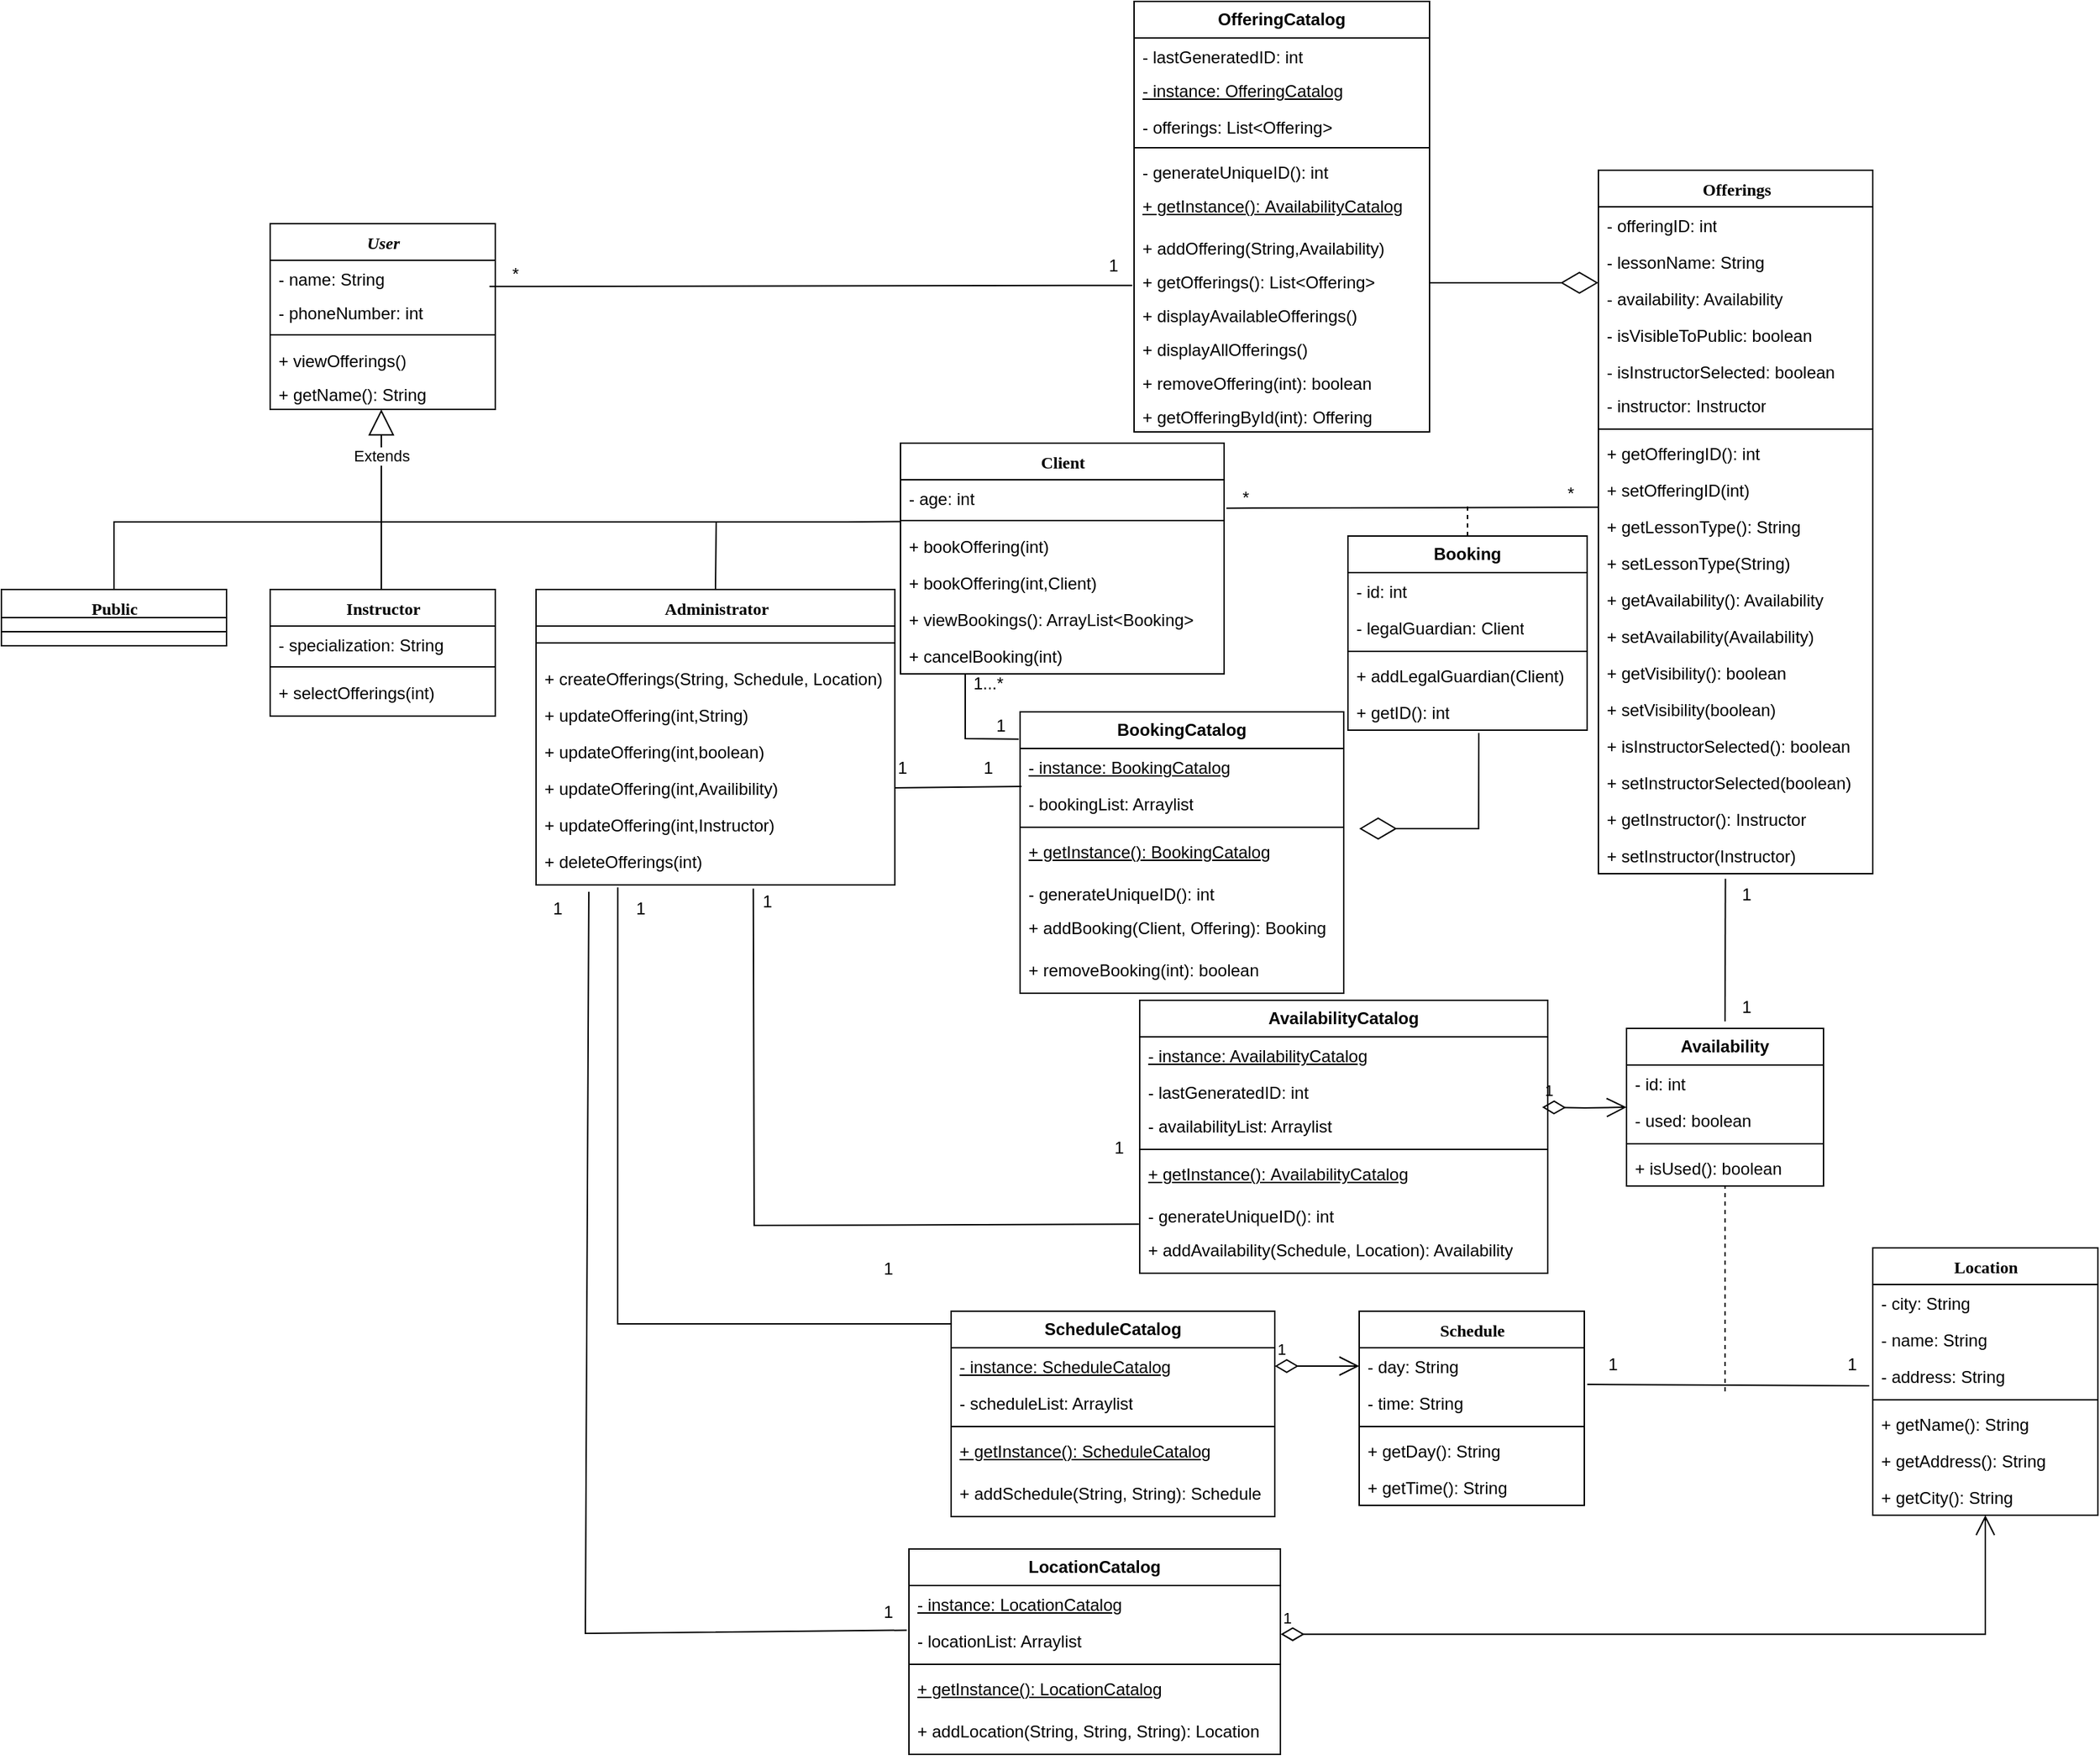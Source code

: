 <mxfile version="24.7.17">
  <diagram name="Page-1" id="6133507b-19e7-1e82-6fc7-422aa6c4b21f">
    <mxGraphModel dx="1783" dy="402" grid="1" gridSize="10" guides="1" tooltips="1" connect="1" arrows="1" fold="1" page="1" pageScale="1" pageWidth="1100" pageHeight="850" background="none" math="0" shadow="0">
      <root>
        <mxCell id="0" />
        <mxCell id="1" parent="0" />
        <mxCell id="78961159f06e98e8-43" value="Offerings" style="swimlane;html=1;fontStyle=1;align=center;verticalAlign=top;childLayout=stackLayout;horizontal=1;startSize=26;horizontalStack=0;resizeParent=1;resizeLast=0;collapsible=1;marginBottom=0;swimlaneFillColor=#ffffff;rounded=0;shadow=0;comic=0;labelBackgroundColor=none;strokeWidth=1;fillColor=none;fontFamily=Verdana;fontSize=12" parent="1" vertex="1">
          <mxGeometry x="680" y="162" width="195" height="500" as="geometry" />
        </mxCell>
        <mxCell id="78961159f06e98e8-44" value="- offeringID: int" style="text;html=1;strokeColor=none;fillColor=none;align=left;verticalAlign=top;spacingLeft=4;spacingRight=4;whiteSpace=wrap;overflow=hidden;rotatable=0;points=[[0,0.5],[1,0.5]];portConstraint=eastwest;" parent="78961159f06e98e8-43" vertex="1">
          <mxGeometry y="26" width="195" height="26" as="geometry" />
        </mxCell>
        <mxCell id="WJs15uDkVyT4sWbFeloI-30" value="- lessonName: String" style="text;html=1;strokeColor=none;fillColor=none;align=left;verticalAlign=top;spacingLeft=4;spacingRight=4;whiteSpace=wrap;overflow=hidden;rotatable=0;points=[[0,0.5],[1,0.5]];portConstraint=eastwest;" parent="78961159f06e98e8-43" vertex="1">
          <mxGeometry y="52" width="195" height="26" as="geometry" />
        </mxCell>
        <mxCell id="WJs15uDkVyT4sWbFeloI-31" value="- availability: Availability" style="text;html=1;strokeColor=none;fillColor=none;align=left;verticalAlign=top;spacingLeft=4;spacingRight=4;whiteSpace=wrap;overflow=hidden;rotatable=0;points=[[0,0.5],[1,0.5]];portConstraint=eastwest;" parent="78961159f06e98e8-43" vertex="1">
          <mxGeometry y="78" width="195" height="26" as="geometry" />
        </mxCell>
        <mxCell id="Xn0viUcU6qRGE--6D4ZG-22" value="- isVisibleToPublic: boolean" style="text;html=1;strokeColor=none;fillColor=none;align=left;verticalAlign=top;spacingLeft=4;spacingRight=4;whiteSpace=wrap;overflow=hidden;rotatable=0;points=[[0,0.5],[1,0.5]];portConstraint=eastwest;" parent="78961159f06e98e8-43" vertex="1">
          <mxGeometry y="104" width="195" height="26" as="geometry" />
        </mxCell>
        <mxCell id="Xn0viUcU6qRGE--6D4ZG-21" value="- isInstructorSelected: boolean" style="text;html=1;strokeColor=none;fillColor=none;align=left;verticalAlign=top;spacingLeft=4;spacingRight=4;whiteSpace=wrap;overflow=hidden;rotatable=0;points=[[0,0.5],[1,0.5]];portConstraint=eastwest;" parent="78961159f06e98e8-43" vertex="1">
          <mxGeometry y="130" width="195" height="24" as="geometry" />
        </mxCell>
        <mxCell id="Xn0viUcU6qRGE--6D4ZG-26" value="- instructor: Instructor" style="text;html=1;strokeColor=none;fillColor=none;align=left;verticalAlign=top;spacingLeft=4;spacingRight=4;whiteSpace=wrap;overflow=hidden;rotatable=0;points=[[0,0.5],[1,0.5]];portConstraint=eastwest;" parent="78961159f06e98e8-43" vertex="1">
          <mxGeometry y="154" width="195" height="26" as="geometry" />
        </mxCell>
        <mxCell id="78961159f06e98e8-51" value="" style="line;html=1;strokeWidth=1;fillColor=none;align=left;verticalAlign=middle;spacingTop=-1;spacingLeft=3;spacingRight=3;rotatable=0;labelPosition=right;points=[];portConstraint=eastwest;" parent="78961159f06e98e8-43" vertex="1">
          <mxGeometry y="180" width="195" height="8" as="geometry" />
        </mxCell>
        <mxCell id="78961159f06e98e8-52" value="+ getOfferingID(): int" style="text;html=1;strokeColor=none;fillColor=none;align=left;verticalAlign=top;spacingLeft=4;spacingRight=4;whiteSpace=wrap;overflow=hidden;rotatable=0;points=[[0,0.5],[1,0.5]];portConstraint=eastwest;" parent="78961159f06e98e8-43" vertex="1">
          <mxGeometry y="188" width="195" height="26" as="geometry" />
        </mxCell>
        <mxCell id="Xn0viUcU6qRGE--6D4ZG-23" value="+ setOfferingID(int)" style="text;html=1;strokeColor=none;fillColor=none;align=left;verticalAlign=top;spacingLeft=4;spacingRight=4;whiteSpace=wrap;overflow=hidden;rotatable=0;points=[[0,0.5],[1,0.5]];portConstraint=eastwest;" parent="78961159f06e98e8-43" vertex="1">
          <mxGeometry y="214" width="195" height="26" as="geometry" />
        </mxCell>
        <mxCell id="yvbtsi8VJ-elGSU8UPit-28" value="+ getLessonType(): String" style="text;html=1;strokeColor=none;fillColor=none;align=left;verticalAlign=top;spacingLeft=4;spacingRight=4;whiteSpace=wrap;overflow=hidden;rotatable=0;points=[[0,0.5],[1,0.5]];portConstraint=eastwest;" parent="78961159f06e98e8-43" vertex="1">
          <mxGeometry y="240" width="195" height="26" as="geometry" />
        </mxCell>
        <mxCell id="yvbtsi8VJ-elGSU8UPit-27" value="+ setLessonType(String)" style="text;html=1;strokeColor=none;fillColor=none;align=left;verticalAlign=top;spacingLeft=4;spacingRight=4;whiteSpace=wrap;overflow=hidden;rotatable=0;points=[[0,0.5],[1,0.5]];portConstraint=eastwest;" parent="78961159f06e98e8-43" vertex="1">
          <mxGeometry y="266" width="195" height="26" as="geometry" />
        </mxCell>
        <mxCell id="yvbtsi8VJ-elGSU8UPit-29" value="+ getAvailability(): Availability" style="text;html=1;strokeColor=none;fillColor=none;align=left;verticalAlign=top;spacingLeft=4;spacingRight=4;whiteSpace=wrap;overflow=hidden;rotatable=0;points=[[0,0.5],[1,0.5]];portConstraint=eastwest;" parent="78961159f06e98e8-43" vertex="1">
          <mxGeometry y="292" width="195" height="26" as="geometry" />
        </mxCell>
        <mxCell id="yvbtsi8VJ-elGSU8UPit-30" value="+ setAvailability(Availability)" style="text;html=1;strokeColor=none;fillColor=none;align=left;verticalAlign=top;spacingLeft=4;spacingRight=4;whiteSpace=wrap;overflow=hidden;rotatable=0;points=[[0,0.5],[1,0.5]];portConstraint=eastwest;" parent="78961159f06e98e8-43" vertex="1">
          <mxGeometry y="318" width="195" height="26" as="geometry" />
        </mxCell>
        <mxCell id="yvbtsi8VJ-elGSU8UPit-34" value="+ getVisibility(): boolean" style="text;html=1;strokeColor=none;fillColor=none;align=left;verticalAlign=top;spacingLeft=4;spacingRight=4;whiteSpace=wrap;overflow=hidden;rotatable=0;points=[[0,0.5],[1,0.5]];portConstraint=eastwest;" parent="78961159f06e98e8-43" vertex="1">
          <mxGeometry y="344" width="195" height="26" as="geometry" />
        </mxCell>
        <mxCell id="yvbtsi8VJ-elGSU8UPit-33" value="+ setVisibility(boolean)" style="text;html=1;strokeColor=none;fillColor=none;align=left;verticalAlign=top;spacingLeft=4;spacingRight=4;whiteSpace=wrap;overflow=hidden;rotatable=0;points=[[0,0.5],[1,0.5]];portConstraint=eastwest;" parent="78961159f06e98e8-43" vertex="1">
          <mxGeometry y="370" width="195" height="26" as="geometry" />
        </mxCell>
        <mxCell id="yvbtsi8VJ-elGSU8UPit-36" value="+ isInstructorSelected(): boolean" style="text;html=1;strokeColor=none;fillColor=none;align=left;verticalAlign=top;spacingLeft=4;spacingRight=4;whiteSpace=wrap;overflow=hidden;rotatable=0;points=[[0,0.5],[1,0.5]];portConstraint=eastwest;" parent="78961159f06e98e8-43" vertex="1">
          <mxGeometry y="396" width="195" height="26" as="geometry" />
        </mxCell>
        <mxCell id="yvbtsi8VJ-elGSU8UPit-35" value="+ setInstructorSelected(boolean)" style="text;html=1;strokeColor=none;fillColor=none;align=left;verticalAlign=top;spacingLeft=4;spacingRight=4;whiteSpace=wrap;overflow=hidden;rotatable=0;points=[[0,0.5],[1,0.5]];portConstraint=eastwest;" parent="78961159f06e98e8-43" vertex="1">
          <mxGeometry y="422" width="195" height="26" as="geometry" />
        </mxCell>
        <mxCell id="yvbtsi8VJ-elGSU8UPit-38" value="+ getInstructor(): Instructor" style="text;html=1;strokeColor=none;fillColor=none;align=left;verticalAlign=top;spacingLeft=4;spacingRight=4;whiteSpace=wrap;overflow=hidden;rotatable=0;points=[[0,0.5],[1,0.5]];portConstraint=eastwest;" parent="78961159f06e98e8-43" vertex="1">
          <mxGeometry y="448" width="195" height="26" as="geometry" />
        </mxCell>
        <mxCell id="yvbtsi8VJ-elGSU8UPit-37" value="+ setInstructor(Instructor)" style="text;html=1;strokeColor=none;fillColor=none;align=left;verticalAlign=top;spacingLeft=4;spacingRight=4;whiteSpace=wrap;overflow=hidden;rotatable=0;points=[[0,0.5],[1,0.5]];portConstraint=eastwest;" parent="78961159f06e98e8-43" vertex="1">
          <mxGeometry y="474" width="195" height="26" as="geometry" />
        </mxCell>
        <mxCell id="Xn0viUcU6qRGE--6D4ZG-53" value="&lt;b&gt;OfferingCatalog&lt;/b&gt;" style="swimlane;fontStyle=0;childLayout=stackLayout;horizontal=1;startSize=26;fillColor=none;horizontalStack=0;resizeParent=1;resizeParentMax=0;resizeLast=0;collapsible=1;marginBottom=0;whiteSpace=wrap;html=1;" parent="1" vertex="1">
          <mxGeometry x="350" y="42" width="210" height="306" as="geometry" />
        </mxCell>
        <mxCell id="yvbtsi8VJ-elGSU8UPit-42" value="- lastGeneratedID: int" style="text;html=1;strokeColor=none;fillColor=none;align=left;verticalAlign=top;spacingLeft=4;spacingRight=4;whiteSpace=wrap;overflow=hidden;rotatable=0;points=[[0,0.5],[1,0.5]];portConstraint=eastwest;" parent="Xn0viUcU6qRGE--6D4ZG-53" vertex="1">
          <mxGeometry y="26" width="210" height="24" as="geometry" />
        </mxCell>
        <mxCell id="yvbtsi8VJ-elGSU8UPit-81" value="&lt;u&gt;- instance: OfferingCatalog&lt;/u&gt;" style="text;strokeColor=none;fillColor=none;align=left;verticalAlign=top;spacingLeft=4;spacingRight=4;overflow=hidden;rotatable=0;points=[[0,0.5],[1,0.5]];portConstraint=eastwest;whiteSpace=wrap;html=1;" parent="Xn0viUcU6qRGE--6D4ZG-53" vertex="1">
          <mxGeometry y="50" width="210" height="26" as="geometry" />
        </mxCell>
        <mxCell id="yvbtsi8VJ-elGSU8UPit-43" value="- offerings: List&amp;lt;Offering&amp;gt;" style="text;html=1;strokeColor=none;fillColor=none;align=left;verticalAlign=top;spacingLeft=4;spacingRight=4;whiteSpace=wrap;overflow=hidden;rotatable=0;points=[[0,0.5],[1,0.5]];portConstraint=eastwest;" parent="Xn0viUcU6qRGE--6D4ZG-53" vertex="1">
          <mxGeometry y="76" width="210" height="24" as="geometry" />
        </mxCell>
        <mxCell id="yvbtsi8VJ-elGSU8UPit-44" value="" style="line;strokeWidth=1;fillColor=none;align=left;verticalAlign=middle;spacingTop=-1;spacingLeft=3;spacingRight=3;rotatable=0;labelPosition=right;points=[];portConstraint=eastwest;strokeColor=inherit;" parent="Xn0viUcU6qRGE--6D4ZG-53" vertex="1">
          <mxGeometry y="100" width="210" height="8" as="geometry" />
        </mxCell>
        <mxCell id="yvbtsi8VJ-elGSU8UPit-50" value="- generateUniqueID(): int" style="text;html=1;strokeColor=none;fillColor=none;align=left;verticalAlign=top;spacingLeft=4;spacingRight=4;whiteSpace=wrap;overflow=hidden;rotatable=0;points=[[0,0.5],[1,0.5]];portConstraint=eastwest;" parent="Xn0viUcU6qRGE--6D4ZG-53" vertex="1">
          <mxGeometry y="108" width="210" height="24" as="geometry" />
        </mxCell>
        <mxCell id="yvbtsi8VJ-elGSU8UPit-82" value="&lt;u&gt;+ getInstance():&amp;nbsp;AvailabilityCatalog&lt;/u&gt;" style="text;strokeColor=none;fillColor=none;align=left;verticalAlign=top;spacingLeft=4;spacingRight=4;overflow=hidden;rotatable=0;points=[[0,0.5],[1,0.5]];portConstraint=eastwest;whiteSpace=wrap;html=1;" parent="Xn0viUcU6qRGE--6D4ZG-53" vertex="1">
          <mxGeometry y="132" width="210" height="30" as="geometry" />
        </mxCell>
        <mxCell id="yvbtsi8VJ-elGSU8UPit-45" value="+ addOffering(String,Availability)" style="text;html=1;strokeColor=none;fillColor=none;align=left;verticalAlign=top;spacingLeft=4;spacingRight=4;whiteSpace=wrap;overflow=hidden;rotatable=0;points=[[0,0.5],[1,0.5]];portConstraint=eastwest;" parent="Xn0viUcU6qRGE--6D4ZG-53" vertex="1">
          <mxGeometry y="162" width="210" height="24" as="geometry" />
        </mxCell>
        <mxCell id="yvbtsi8VJ-elGSU8UPit-51" value="+ getOfferings(): List&amp;lt;Offering&amp;gt;" style="text;html=1;strokeColor=none;fillColor=none;align=left;verticalAlign=top;spacingLeft=4;spacingRight=4;whiteSpace=wrap;overflow=hidden;rotatable=0;points=[[0,0.5],[1,0.5]];portConstraint=eastwest;" parent="Xn0viUcU6qRGE--6D4ZG-53" vertex="1">
          <mxGeometry y="186" width="210" height="24" as="geometry" />
        </mxCell>
        <mxCell id="yvbtsi8VJ-elGSU8UPit-52" value="+ displayAvailableOfferings()" style="text;html=1;strokeColor=none;fillColor=none;align=left;verticalAlign=top;spacingLeft=4;spacingRight=4;whiteSpace=wrap;overflow=hidden;rotatable=0;points=[[0,0.5],[1,0.5]];portConstraint=eastwest;" parent="Xn0viUcU6qRGE--6D4ZG-53" vertex="1">
          <mxGeometry y="210" width="210" height="24" as="geometry" />
        </mxCell>
        <mxCell id="yvbtsi8VJ-elGSU8UPit-53" value="+ displayAllOfferings()" style="text;html=1;strokeColor=none;fillColor=none;align=left;verticalAlign=top;spacingLeft=4;spacingRight=4;whiteSpace=wrap;overflow=hidden;rotatable=0;points=[[0,0.5],[1,0.5]];portConstraint=eastwest;" parent="Xn0viUcU6qRGE--6D4ZG-53" vertex="1">
          <mxGeometry y="234" width="210" height="24" as="geometry" />
        </mxCell>
        <mxCell id="yvbtsi8VJ-elGSU8UPit-55" value="+ removeOffering(int): boolean" style="text;html=1;strokeColor=none;fillColor=none;align=left;verticalAlign=top;spacingLeft=4;spacingRight=4;whiteSpace=wrap;overflow=hidden;rotatable=0;points=[[0,0.5],[1,0.5]];portConstraint=eastwest;" parent="Xn0viUcU6qRGE--6D4ZG-53" vertex="1">
          <mxGeometry y="258" width="210" height="24" as="geometry" />
        </mxCell>
        <mxCell id="yvbtsi8VJ-elGSU8UPit-54" value="+ getOfferingById(int): Offering" style="text;html=1;strokeColor=none;fillColor=none;align=left;verticalAlign=top;spacingLeft=4;spacingRight=4;whiteSpace=wrap;overflow=hidden;rotatable=0;points=[[0,0.5],[1,0.5]];portConstraint=eastwest;" parent="Xn0viUcU6qRGE--6D4ZG-53" vertex="1">
          <mxGeometry y="282" width="210" height="24" as="geometry" />
        </mxCell>
        <mxCell id="WJs15uDkVyT4sWbFeloI-1" value="Schedule" style="swimlane;html=1;fontStyle=1;align=center;verticalAlign=top;childLayout=stackLayout;horizontal=1;startSize=26;horizontalStack=0;resizeParent=1;resizeLast=0;collapsible=1;marginBottom=0;swimlaneFillColor=#ffffff;rounded=0;shadow=0;comic=0;labelBackgroundColor=none;strokeWidth=1;fillColor=none;fontFamily=Verdana;fontSize=12" parent="1" vertex="1">
          <mxGeometry x="510" y="973" width="160" height="138" as="geometry" />
        </mxCell>
        <mxCell id="WJs15uDkVyT4sWbFeloI-3" value="- day: String" style="text;html=1;strokeColor=none;fillColor=none;align=left;verticalAlign=top;spacingLeft=4;spacingRight=4;whiteSpace=wrap;overflow=hidden;rotatable=0;points=[[0,0.5],[1,0.5]];portConstraint=eastwest;" parent="WJs15uDkVyT4sWbFeloI-1" vertex="1">
          <mxGeometry y="26" width="160" height="26" as="geometry" />
        </mxCell>
        <mxCell id="WJs15uDkVyT4sWbFeloI-4" value="- time: String" style="text;html=1;strokeColor=none;fillColor=none;align=left;verticalAlign=top;spacingLeft=4;spacingRight=4;whiteSpace=wrap;overflow=hidden;rotatable=0;points=[[0,0.5],[1,0.5]];portConstraint=eastwest;" parent="WJs15uDkVyT4sWbFeloI-1" vertex="1">
          <mxGeometry y="52" width="160" height="26" as="geometry" />
        </mxCell>
        <mxCell id="yvbtsi8VJ-elGSU8UPit-61" value="" style="line;strokeWidth=1;fillColor=none;align=left;verticalAlign=middle;spacingTop=-1;spacingLeft=3;spacingRight=3;rotatable=0;labelPosition=right;points=[];portConstraint=eastwest;strokeColor=inherit;" parent="WJs15uDkVyT4sWbFeloI-1" vertex="1">
          <mxGeometry y="78" width="160" height="8" as="geometry" />
        </mxCell>
        <mxCell id="yvbtsi8VJ-elGSU8UPit-62" value="+ getDay(): String" style="text;html=1;strokeColor=none;fillColor=none;align=left;verticalAlign=top;spacingLeft=4;spacingRight=4;whiteSpace=wrap;overflow=hidden;rotatable=0;points=[[0,0.5],[1,0.5]];portConstraint=eastwest;" parent="WJs15uDkVyT4sWbFeloI-1" vertex="1">
          <mxGeometry y="86" width="160" height="26" as="geometry" />
        </mxCell>
        <mxCell id="yvbtsi8VJ-elGSU8UPit-63" value="+ getTime(): String" style="text;html=1;strokeColor=none;fillColor=none;align=left;verticalAlign=top;spacingLeft=4;spacingRight=4;whiteSpace=wrap;overflow=hidden;rotatable=0;points=[[0,0.5],[1,0.5]];portConstraint=eastwest;" parent="WJs15uDkVyT4sWbFeloI-1" vertex="1">
          <mxGeometry y="112" width="160" height="26" as="geometry" />
        </mxCell>
        <mxCell id="WJs15uDkVyT4sWbFeloI-5" value="Location" style="swimlane;html=1;fontStyle=1;align=center;verticalAlign=top;childLayout=stackLayout;horizontal=1;startSize=26;horizontalStack=0;resizeParent=1;resizeLast=0;collapsible=1;marginBottom=0;swimlaneFillColor=#ffffff;rounded=0;shadow=0;comic=0;labelBackgroundColor=none;strokeWidth=1;fillColor=none;fontFamily=Verdana;fontSize=12" parent="1" vertex="1">
          <mxGeometry x="875" y="928" width="160" height="190" as="geometry" />
        </mxCell>
        <mxCell id="WJs15uDkVyT4sWbFeloI-6" value="- city: String" style="text;html=1;strokeColor=none;fillColor=none;align=left;verticalAlign=top;spacingLeft=4;spacingRight=4;whiteSpace=wrap;overflow=hidden;rotatable=0;points=[[0,0.5],[1,0.5]];portConstraint=eastwest;" parent="WJs15uDkVyT4sWbFeloI-5" vertex="1">
          <mxGeometry y="26" width="160" height="26" as="geometry" />
        </mxCell>
        <mxCell id="WJs15uDkVyT4sWbFeloI-7" value="- name: String" style="text;html=1;strokeColor=none;fillColor=none;align=left;verticalAlign=top;spacingLeft=4;spacingRight=4;whiteSpace=wrap;overflow=hidden;rotatable=0;points=[[0,0.5],[1,0.5]];portConstraint=eastwest;" parent="WJs15uDkVyT4sWbFeloI-5" vertex="1">
          <mxGeometry y="52" width="160" height="26" as="geometry" />
        </mxCell>
        <mxCell id="WJs15uDkVyT4sWbFeloI-8" value="- address: String" style="text;html=1;strokeColor=none;fillColor=none;align=left;verticalAlign=top;spacingLeft=4;spacingRight=4;whiteSpace=wrap;overflow=hidden;rotatable=0;points=[[0,0.5],[1,0.5]];portConstraint=eastwest;" parent="WJs15uDkVyT4sWbFeloI-5" vertex="1">
          <mxGeometry y="78" width="160" height="26" as="geometry" />
        </mxCell>
        <mxCell id="yvbtsi8VJ-elGSU8UPit-56" value="" style="line;strokeWidth=1;fillColor=none;align=left;verticalAlign=middle;spacingTop=-1;spacingLeft=3;spacingRight=3;rotatable=0;labelPosition=right;points=[];portConstraint=eastwest;strokeColor=inherit;" parent="WJs15uDkVyT4sWbFeloI-5" vertex="1">
          <mxGeometry y="104" width="160" height="8" as="geometry" />
        </mxCell>
        <mxCell id="yvbtsi8VJ-elGSU8UPit-58" value="+ getName(): String" style="text;html=1;strokeColor=none;fillColor=none;align=left;verticalAlign=top;spacingLeft=4;spacingRight=4;whiteSpace=wrap;overflow=hidden;rotatable=0;points=[[0,0.5],[1,0.5]];portConstraint=eastwest;" parent="WJs15uDkVyT4sWbFeloI-5" vertex="1">
          <mxGeometry y="112" width="160" height="26" as="geometry" />
        </mxCell>
        <mxCell id="yvbtsi8VJ-elGSU8UPit-60" value="+ getAddress(): String" style="text;html=1;strokeColor=none;fillColor=none;align=left;verticalAlign=top;spacingLeft=4;spacingRight=4;whiteSpace=wrap;overflow=hidden;rotatable=0;points=[[0,0.5],[1,0.5]];portConstraint=eastwest;" parent="WJs15uDkVyT4sWbFeloI-5" vertex="1">
          <mxGeometry y="138" width="160" height="26" as="geometry" />
        </mxCell>
        <mxCell id="yvbtsi8VJ-elGSU8UPit-57" value="+ getCity(): String" style="text;html=1;strokeColor=none;fillColor=none;align=left;verticalAlign=top;spacingLeft=4;spacingRight=4;whiteSpace=wrap;overflow=hidden;rotatable=0;points=[[0,0.5],[1,0.5]];portConstraint=eastwest;" parent="WJs15uDkVyT4sWbFeloI-5" vertex="1">
          <mxGeometry y="164" width="160" height="26" as="geometry" />
        </mxCell>
        <mxCell id="WJs15uDkVyT4sWbFeloI-13" value="" style="endArrow=none;html=1;rounded=0;entryX=0.917;entryY=1;entryDx=0;entryDy=0;exitX=1.013;exitY=1;exitDx=0;exitDy=0;exitPerimeter=0;entryPerimeter=0;" parent="1" source="WJs15uDkVyT4sWbFeloI-3" target="WJs15uDkVyT4sWbFeloI-20" edge="1">
          <mxGeometry width="50" height="50" relative="1" as="geometry">
            <mxPoint x="660" y="1008" as="sourcePoint" />
            <mxPoint x="380" y="628" as="targetPoint" />
          </mxGeometry>
        </mxCell>
        <mxCell id="WJs15uDkVyT4sWbFeloI-14" value="" style="endArrow=none;html=1;rounded=0;dashed=1;entryX=0.5;entryY=1;entryDx=0;entryDy=0;" parent="1" target="WJs15uDkVyT4sWbFeloI-15" edge="1">
          <mxGeometry width="50" height="50" relative="1" as="geometry">
            <mxPoint x="770" y="1030" as="sourcePoint" />
            <mxPoint x="770" y="892" as="targetPoint" />
          </mxGeometry>
        </mxCell>
        <mxCell id="WJs15uDkVyT4sWbFeloI-15" value="&lt;b&gt;Availability&lt;/b&gt;" style="swimlane;fontStyle=0;childLayout=stackLayout;horizontal=1;startSize=26;fillColor=none;horizontalStack=0;resizeParent=1;resizeParentMax=0;resizeLast=0;collapsible=1;marginBottom=0;whiteSpace=wrap;html=1;" parent="1" vertex="1">
          <mxGeometry x="700" y="772" width="140" height="112" as="geometry" />
        </mxCell>
        <mxCell id="WJs15uDkVyT4sWbFeloI-16" value="- id: int" style="text;strokeColor=none;fillColor=none;align=left;verticalAlign=top;spacingLeft=4;spacingRight=4;overflow=hidden;rotatable=0;points=[[0,0.5],[1,0.5]];portConstraint=eastwest;whiteSpace=wrap;html=1;" parent="WJs15uDkVyT4sWbFeloI-15" vertex="1">
          <mxGeometry y="26" width="140" height="26" as="geometry" />
        </mxCell>
        <mxCell id="WJs15uDkVyT4sWbFeloI-68" value="- used: boolean" style="text;strokeColor=none;fillColor=none;align=left;verticalAlign=top;spacingLeft=4;spacingRight=4;overflow=hidden;rotatable=0;points=[[0,0.5],[1,0.5]];portConstraint=eastwest;whiteSpace=wrap;html=1;" parent="WJs15uDkVyT4sWbFeloI-15" vertex="1">
          <mxGeometry y="52" width="140" height="26" as="geometry" />
        </mxCell>
        <mxCell id="WJs15uDkVyT4sWbFeloI-71" value="" style="line;strokeWidth=1;fillColor=none;align=left;verticalAlign=middle;spacingTop=-1;spacingLeft=3;spacingRight=3;rotatable=0;labelPosition=right;points=[];portConstraint=eastwest;strokeColor=inherit;" parent="WJs15uDkVyT4sWbFeloI-15" vertex="1">
          <mxGeometry y="78" width="140" height="8" as="geometry" />
        </mxCell>
        <mxCell id="WJs15uDkVyT4sWbFeloI-72" value="+ isUsed(): boolean" style="text;strokeColor=none;fillColor=none;align=left;verticalAlign=top;spacingLeft=4;spacingRight=4;overflow=hidden;rotatable=0;points=[[0,0.5],[1,0.5]];portConstraint=eastwest;whiteSpace=wrap;html=1;" parent="WJs15uDkVyT4sWbFeloI-15" vertex="1">
          <mxGeometry y="86" width="140" height="26" as="geometry" />
        </mxCell>
        <mxCell id="WJs15uDkVyT4sWbFeloI-17" value="1" style="endArrow=open;html=1;endSize=12;startArrow=diamondThin;startSize=14;startFill=0;edgeStyle=orthogonalEdgeStyle;align=left;verticalAlign=bottom;rounded=0;entryX=0;entryY=0.5;entryDx=0;entryDy=0;exitX=1;exitY=0.5;exitDx=0;exitDy=0;" parent="1" target="WJs15uDkVyT4sWbFeloI-15" edge="1">
          <mxGeometry x="-1" y="3" relative="1" as="geometry">
            <mxPoint x="640" y="828" as="sourcePoint" />
            <mxPoint x="660" y="862" as="targetPoint" />
          </mxGeometry>
        </mxCell>
        <mxCell id="WJs15uDkVyT4sWbFeloI-18" value="1" style="text;html=1;align=center;verticalAlign=middle;resizable=0;points=[];autosize=1;strokeColor=none;fillColor=none;" parent="1" vertex="1">
          <mxGeometry x="770" y="742" width="30" height="30" as="geometry" />
        </mxCell>
        <mxCell id="WJs15uDkVyT4sWbFeloI-19" value="1" style="text;html=1;align=center;verticalAlign=middle;resizable=0;points=[];autosize=1;strokeColor=none;fillColor=none;" parent="1" vertex="1">
          <mxGeometry x="675" y="996" width="30" height="30" as="geometry" />
        </mxCell>
        <mxCell id="WJs15uDkVyT4sWbFeloI-20" value="1" style="text;html=1;align=center;verticalAlign=middle;resizable=0;points=[];autosize=1;strokeColor=none;fillColor=none;" parent="1" vertex="1">
          <mxGeometry x="845" y="996" width="30" height="30" as="geometry" />
        </mxCell>
        <mxCell id="WJs15uDkVyT4sWbFeloI-21" value="&lt;b&gt;ScheduleCatalog&lt;/b&gt;" style="swimlane;fontStyle=0;childLayout=stackLayout;horizontal=1;startSize=26;fillColor=none;horizontalStack=0;resizeParent=1;resizeParentMax=0;resizeLast=0;collapsible=1;marginBottom=0;whiteSpace=wrap;html=1;" parent="1" vertex="1">
          <mxGeometry x="220" y="973" width="230" height="146" as="geometry" />
        </mxCell>
        <mxCell id="WJs15uDkVyT4sWbFeloI-22" value="&lt;u&gt;- instance: ScheduleCatalog&lt;/u&gt;" style="text;strokeColor=none;fillColor=none;align=left;verticalAlign=top;spacingLeft=4;spacingRight=4;overflow=hidden;rotatable=0;points=[[0,0.5],[1,0.5]];portConstraint=eastwest;whiteSpace=wrap;html=1;" parent="WJs15uDkVyT4sWbFeloI-21" vertex="1">
          <mxGeometry y="26" width="230" height="26" as="geometry" />
        </mxCell>
        <mxCell id="yvbtsi8VJ-elGSU8UPit-64" value="- scheduleList: Arraylist" style="text;strokeColor=none;fillColor=none;align=left;verticalAlign=top;spacingLeft=4;spacingRight=4;overflow=hidden;rotatable=0;points=[[0,0.5],[1,0.5]];portConstraint=eastwest;whiteSpace=wrap;html=1;" parent="WJs15uDkVyT4sWbFeloI-21" vertex="1">
          <mxGeometry y="52" width="230" height="26" as="geometry" />
        </mxCell>
        <mxCell id="WJs15uDkVyT4sWbFeloI-23" value="" style="line;strokeWidth=1;fillColor=none;align=left;verticalAlign=middle;spacingTop=-1;spacingLeft=3;spacingRight=3;rotatable=0;labelPosition=right;points=[];portConstraint=eastwest;strokeColor=inherit;" parent="WJs15uDkVyT4sWbFeloI-21" vertex="1">
          <mxGeometry y="78" width="230" height="8" as="geometry" />
        </mxCell>
        <mxCell id="WJs15uDkVyT4sWbFeloI-66" value="&lt;u&gt;+ getInstance():&amp;nbsp;ScheduleCatalog&lt;/u&gt;" style="text;strokeColor=none;fillColor=none;align=left;verticalAlign=top;spacingLeft=4;spacingRight=4;overflow=hidden;rotatable=0;points=[[0,0.5],[1,0.5]];portConstraint=eastwest;whiteSpace=wrap;html=1;" parent="WJs15uDkVyT4sWbFeloI-21" vertex="1">
          <mxGeometry y="86" width="230" height="30" as="geometry" />
        </mxCell>
        <mxCell id="yvbtsi8VJ-elGSU8UPit-66" value="+ addSchedule(String, String): Schedule" style="text;strokeColor=none;fillColor=none;align=left;verticalAlign=top;spacingLeft=4;spacingRight=4;overflow=hidden;rotatable=0;points=[[0,0.5],[1,0.5]];portConstraint=eastwest;whiteSpace=wrap;html=1;" parent="WJs15uDkVyT4sWbFeloI-21" vertex="1">
          <mxGeometry y="116" width="230" height="30" as="geometry" />
        </mxCell>
        <mxCell id="WJs15uDkVyT4sWbFeloI-27" value="1" style="endArrow=open;html=1;endSize=12;startArrow=diamondThin;startSize=14;startFill=0;edgeStyle=orthogonalEdgeStyle;align=left;verticalAlign=bottom;rounded=0;exitX=1.001;exitY=0.33;exitDx=0;exitDy=0;exitPerimeter=0;entryX=0.5;entryY=1;entryDx=0;entryDy=0;" parent="1" source="yvbtsi8VJ-elGSU8UPit-69" target="WJs15uDkVyT4sWbFeloI-5" edge="1">
          <mxGeometry x="-1" y="3" relative="1" as="geometry">
            <mxPoint x="475" y="1202.008" as="sourcePoint" />
            <mxPoint x="900" y="1053" as="targetPoint" />
          </mxGeometry>
        </mxCell>
        <mxCell id="WJs15uDkVyT4sWbFeloI-29" value="1" style="text;html=1;align=center;verticalAlign=middle;resizable=0;points=[];autosize=1;strokeColor=none;fillColor=none;" parent="1" vertex="1">
          <mxGeometry x="770" y="662" width="30" height="30" as="geometry" />
        </mxCell>
        <mxCell id="WJs15uDkVyT4sWbFeloI-32" value="Administrator" style="swimlane;html=1;fontStyle=1;align=center;verticalAlign=top;childLayout=stackLayout;horizontal=1;startSize=26;horizontalStack=0;resizeParent=1;resizeLast=0;collapsible=1;marginBottom=0;swimlaneFillColor=#ffffff;rounded=0;shadow=0;comic=0;labelBackgroundColor=none;strokeWidth=1;fillColor=none;fontFamily=Verdana;fontSize=12" parent="1" vertex="1">
          <mxGeometry x="-75" y="460" width="255" height="210" as="geometry" />
        </mxCell>
        <mxCell id="WJs15uDkVyT4sWbFeloI-33" value="" style="line;html=1;strokeWidth=1;fillColor=none;align=left;verticalAlign=middle;spacingTop=-1;spacingLeft=3;spacingRight=3;rotatable=0;labelPosition=right;points=[];portConstraint=eastwest;" parent="WJs15uDkVyT4sWbFeloI-32" vertex="1">
          <mxGeometry y="26" width="255" height="24" as="geometry" />
        </mxCell>
        <mxCell id="WJs15uDkVyT4sWbFeloI-34" value="+ createOfferings(String, Schedule, Location)" style="text;html=1;strokeColor=none;fillColor=none;align=left;verticalAlign=top;spacingLeft=4;spacingRight=4;whiteSpace=wrap;overflow=hidden;rotatable=0;points=[[0,0.5],[1,0.5]];portConstraint=eastwest;" parent="WJs15uDkVyT4sWbFeloI-32" vertex="1">
          <mxGeometry y="50" width="255" height="26" as="geometry" />
        </mxCell>
        <mxCell id="WJs15uDkVyT4sWbFeloI-35" value="&lt;div&gt;+ updateOffering(int,String)&lt;/div&gt;&lt;div&gt;&lt;br&gt;&lt;/div&gt;" style="text;html=1;strokeColor=none;fillColor=none;align=left;verticalAlign=top;spacingLeft=4;spacingRight=4;whiteSpace=wrap;overflow=hidden;rotatable=0;points=[[0,0.5],[1,0.5]];portConstraint=eastwest;" parent="WJs15uDkVyT4sWbFeloI-32" vertex="1">
          <mxGeometry y="76" width="255" height="26" as="geometry" />
        </mxCell>
        <mxCell id="WJs15uDkVyT4sWbFeloI-36" value="&lt;div&gt;+ updateOffering(int,boolean)&lt;/div&gt;&lt;div&gt;&lt;br&gt;&lt;/div&gt;" style="text;html=1;strokeColor=none;fillColor=none;align=left;verticalAlign=top;spacingLeft=4;spacingRight=4;whiteSpace=wrap;overflow=hidden;rotatable=0;points=[[0,0.5],[1,0.5]];portConstraint=eastwest;" parent="WJs15uDkVyT4sWbFeloI-32" vertex="1">
          <mxGeometry y="102" width="255" height="26" as="geometry" />
        </mxCell>
        <mxCell id="WJs15uDkVyT4sWbFeloI-37" value="&lt;div&gt;+ updateOffering(int,Availibility)&lt;/div&gt;&lt;div&gt;&lt;br&gt;&lt;/div&gt;" style="text;html=1;strokeColor=none;fillColor=none;align=left;verticalAlign=top;spacingLeft=4;spacingRight=4;whiteSpace=wrap;overflow=hidden;rotatable=0;points=[[0,0.5],[1,0.5]];portConstraint=eastwest;" parent="WJs15uDkVyT4sWbFeloI-32" vertex="1">
          <mxGeometry y="128" width="255" height="26" as="geometry" />
        </mxCell>
        <mxCell id="WJs15uDkVyT4sWbFeloI-38" value="&lt;div&gt;+ updateOffering(int,Instructor)&lt;/div&gt;&lt;div&gt;&lt;br&gt;&lt;/div&gt;" style="text;html=1;strokeColor=none;fillColor=none;align=left;verticalAlign=top;spacingLeft=4;spacingRight=4;whiteSpace=wrap;overflow=hidden;rotatable=0;points=[[0,0.5],[1,0.5]];portConstraint=eastwest;" parent="WJs15uDkVyT4sWbFeloI-32" vertex="1">
          <mxGeometry y="154" width="255" height="26" as="geometry" />
        </mxCell>
        <mxCell id="WJs15uDkVyT4sWbFeloI-39" value="&lt;div&gt;+ deleteOfferings(int)&lt;/div&gt;&lt;div&gt;&lt;br&gt;&lt;/div&gt;" style="text;html=1;strokeColor=none;fillColor=none;align=left;verticalAlign=top;spacingLeft=4;spacingRight=4;whiteSpace=wrap;overflow=hidden;rotatable=0;points=[[0,0.5],[1,0.5]];portConstraint=eastwest;" parent="WJs15uDkVyT4sWbFeloI-32" vertex="1">
          <mxGeometry y="180" width="255" height="26" as="geometry" />
        </mxCell>
        <mxCell id="WJs15uDkVyT4sWbFeloI-40" value="Instructor" style="swimlane;html=1;fontStyle=1;align=center;verticalAlign=top;childLayout=stackLayout;horizontal=1;startSize=26;horizontalStack=0;resizeParent=1;resizeLast=0;collapsible=1;marginBottom=0;swimlaneFillColor=#ffffff;rounded=0;shadow=0;comic=0;labelBackgroundColor=none;strokeWidth=1;fillColor=none;fontFamily=Verdana;fontSize=12" parent="1" vertex="1">
          <mxGeometry x="-264" y="460" width="160" height="90" as="geometry" />
        </mxCell>
        <mxCell id="WJs15uDkVyT4sWbFeloI-41" value="- specialization: String" style="text;html=1;strokeColor=none;fillColor=none;align=left;verticalAlign=top;spacingLeft=4;spacingRight=4;whiteSpace=wrap;overflow=hidden;rotatable=0;points=[[0,0.5],[1,0.5]];portConstraint=eastwest;" parent="WJs15uDkVyT4sWbFeloI-40" vertex="1">
          <mxGeometry y="26" width="160" height="24" as="geometry" />
        </mxCell>
        <mxCell id="WJs15uDkVyT4sWbFeloI-42" value="" style="line;html=1;strokeWidth=1;fillColor=none;align=left;verticalAlign=middle;spacingTop=-1;spacingLeft=3;spacingRight=3;rotatable=0;labelPosition=right;points=[];portConstraint=eastwest;" parent="WJs15uDkVyT4sWbFeloI-40" vertex="1">
          <mxGeometry y="50" width="160" height="10" as="geometry" />
        </mxCell>
        <mxCell id="WJs15uDkVyT4sWbFeloI-43" value="&lt;div&gt;+ selectOfferings(int)&lt;/div&gt;&lt;div&gt;&lt;br&gt;&lt;/div&gt;" style="text;html=1;strokeColor=none;fillColor=none;align=left;verticalAlign=top;spacingLeft=4;spacingRight=4;whiteSpace=wrap;overflow=hidden;rotatable=0;points=[[0,0.5],[1,0.5]];portConstraint=eastwest;" parent="WJs15uDkVyT4sWbFeloI-40" vertex="1">
          <mxGeometry y="60" width="160" height="26" as="geometry" />
        </mxCell>
        <mxCell id="WJs15uDkVyT4sWbFeloI-44" value="Public" style="swimlane;html=1;fontStyle=1;align=center;verticalAlign=top;childLayout=stackLayout;horizontal=1;startSize=20;horizontalStack=0;resizeParent=1;resizeLast=0;collapsible=1;marginBottom=0;swimlaneFillColor=#ffffff;rounded=0;shadow=0;comic=0;labelBackgroundColor=none;strokeWidth=1;fillColor=none;fontFamily=Verdana;fontSize=12" parent="1" vertex="1">
          <mxGeometry x="-455" y="460" width="160" height="40" as="geometry" />
        </mxCell>
        <mxCell id="WJs15uDkVyT4sWbFeloI-45" value="" style="line;html=1;strokeWidth=1;fillColor=none;align=left;verticalAlign=middle;spacingTop=-1;spacingLeft=3;spacingRight=3;rotatable=0;labelPosition=right;points=[];portConstraint=eastwest;" parent="WJs15uDkVyT4sWbFeloI-44" vertex="1">
          <mxGeometry y="20" width="160" height="20" as="geometry" />
        </mxCell>
        <mxCell id="WJs15uDkVyT4sWbFeloI-46" value="&lt;i&gt;User&lt;/i&gt;" style="swimlane;html=1;fontStyle=1;align=center;verticalAlign=top;childLayout=stackLayout;horizontal=1;startSize=26;horizontalStack=0;resizeParent=1;resizeLast=0;collapsible=1;marginBottom=0;swimlaneFillColor=#ffffff;rounded=0;shadow=0;comic=0;labelBackgroundColor=none;strokeWidth=1;fillColor=none;fontFamily=Verdana;fontSize=12" parent="1" vertex="1">
          <mxGeometry x="-264" y="200" width="160" height="132" as="geometry" />
        </mxCell>
        <mxCell id="WJs15uDkVyT4sWbFeloI-47" value="- name: String" style="text;html=1;strokeColor=none;fillColor=none;align=left;verticalAlign=top;spacingLeft=4;spacingRight=4;whiteSpace=wrap;overflow=hidden;rotatable=0;points=[[0,0.5],[1,0.5]];portConstraint=eastwest;" parent="WJs15uDkVyT4sWbFeloI-46" vertex="1">
          <mxGeometry y="26" width="160" height="24" as="geometry" />
        </mxCell>
        <mxCell id="yvbtsi8VJ-elGSU8UPit-26" value="- phoneNumber: int" style="text;html=1;strokeColor=none;fillColor=none;align=left;verticalAlign=top;spacingLeft=4;spacingRight=4;whiteSpace=wrap;overflow=hidden;rotatable=0;points=[[0,0.5],[1,0.5]];portConstraint=eastwest;" parent="WJs15uDkVyT4sWbFeloI-46" vertex="1">
          <mxGeometry y="50" width="160" height="24" as="geometry" />
        </mxCell>
        <mxCell id="WJs15uDkVyT4sWbFeloI-48" value="" style="line;html=1;strokeWidth=1;fillColor=none;align=left;verticalAlign=middle;spacingTop=-1;spacingLeft=3;spacingRight=3;rotatable=0;labelPosition=right;points=[];portConstraint=eastwest;" parent="WJs15uDkVyT4sWbFeloI-46" vertex="1">
          <mxGeometry y="74" width="160" height="10" as="geometry" />
        </mxCell>
        <mxCell id="WJs15uDkVyT4sWbFeloI-49" value="+ viewOfferings()" style="text;html=1;strokeColor=none;fillColor=none;align=left;verticalAlign=top;spacingLeft=4;spacingRight=4;whiteSpace=wrap;overflow=hidden;rotatable=0;points=[[0,0.5],[1,0.5]];portConstraint=eastwest;" parent="WJs15uDkVyT4sWbFeloI-46" vertex="1">
          <mxGeometry y="84" width="160" height="24" as="geometry" />
        </mxCell>
        <mxCell id="yvbtsi8VJ-elGSU8UPit-93" value="+ getName(): String" style="text;html=1;strokeColor=none;fillColor=none;align=left;verticalAlign=top;spacingLeft=4;spacingRight=4;whiteSpace=wrap;overflow=hidden;rotatable=0;points=[[0,0.5],[1,0.5]];portConstraint=eastwest;" parent="WJs15uDkVyT4sWbFeloI-46" vertex="1">
          <mxGeometry y="108" width="160" height="24" as="geometry" />
        </mxCell>
        <mxCell id="WJs15uDkVyT4sWbFeloI-50" value="" style="endArrow=block;endSize=16;endFill=0;html=1;rounded=0;exitX=0.5;exitY=0;exitDx=0;exitDy=0;" parent="1" source="WJs15uDkVyT4sWbFeloI-44" edge="1">
          <mxGeometry width="160" relative="1" as="geometry">
            <mxPoint x="-375" y="415.5" as="sourcePoint" />
            <mxPoint x="-185" y="332" as="targetPoint" />
            <Array as="points">
              <mxPoint x="-375" y="412" />
              <mxPoint x="-185" y="412" />
            </Array>
          </mxGeometry>
        </mxCell>
        <mxCell id="WJs15uDkVyT4sWbFeloI-51" value="Extends" style="edgeLabel;html=1;align=center;verticalAlign=middle;resizable=0;points=[];" parent="WJs15uDkVyT4sWbFeloI-50" vertex="1" connectable="0">
          <mxGeometry x="0.792" relative="1" as="geometry">
            <mxPoint as="offset" />
          </mxGeometry>
        </mxCell>
        <mxCell id="WJs15uDkVyT4sWbFeloI-52" value="" style="endArrow=none;html=1;rounded=0;exitX=0.5;exitY=0;exitDx=0;exitDy=0;" parent="1" edge="1">
          <mxGeometry width="50" height="50" relative="1" as="geometry">
            <mxPoint x="-185" y="460" as="sourcePoint" />
            <mxPoint x="-185" y="412" as="targetPoint" />
          </mxGeometry>
        </mxCell>
        <mxCell id="WJs15uDkVyT4sWbFeloI-53" value="" style="endArrow=none;html=1;rounded=0;exitX=0.5;exitY=0;exitDx=0;exitDy=0;" parent="1" source="WJs15uDkVyT4sWbFeloI-32" edge="1">
          <mxGeometry width="50" height="50" relative="1" as="geometry">
            <mxPoint x="35" y="412" as="sourcePoint" />
            <mxPoint x="-185" y="412" as="targetPoint" />
            <Array as="points">
              <mxPoint x="53" y="412" />
            </Array>
          </mxGeometry>
        </mxCell>
        <mxCell id="WJs15uDkVyT4sWbFeloI-54" value="*" style="text;html=1;align=center;verticalAlign=middle;resizable=0;points=[];autosize=1;strokeColor=none;fillColor=none;" parent="1" vertex="1">
          <mxGeometry x="-105" y="221" width="30" height="30" as="geometry" />
        </mxCell>
        <mxCell id="WJs15uDkVyT4sWbFeloI-55" value="" style="endArrow=none;html=1;rounded=0;exitX=0.974;exitY=-0.223;exitDx=0;exitDy=0;entryX=-0.006;entryY=0.659;entryDx=0;entryDy=0;entryPerimeter=0;exitPerimeter=0;" parent="1" source="yvbtsi8VJ-elGSU8UPit-26" target="yvbtsi8VJ-elGSU8UPit-51" edge="1">
          <mxGeometry width="50" height="50" relative="1" as="geometry">
            <mxPoint x="340" y="532" as="sourcePoint" />
            <mxPoint x="410" y="242" as="targetPoint" />
            <Array as="points" />
          </mxGeometry>
        </mxCell>
        <mxCell id="WJs15uDkVyT4sWbFeloI-56" value="1" style="text;html=1;align=center;verticalAlign=middle;resizable=0;points=[];autosize=1;strokeColor=none;fillColor=none;" parent="1" vertex="1">
          <mxGeometry x="320" y="215" width="30" height="30" as="geometry" />
        </mxCell>
        <mxCell id="WJs15uDkVyT4sWbFeloI-57" value="" style="endArrow=none;html=1;rounded=0;entryX=0.179;entryY=0.186;entryDx=0;entryDy=0;entryPerimeter=0;exitX=-0.002;exitY=0.798;exitDx=0;exitDy=0;exitPerimeter=0;" parent="1" source="yvbtsi8VJ-elGSU8UPit-80" target="WJs15uDkVyT4sWbFeloI-58" edge="1">
          <mxGeometry width="50" height="50" relative="1" as="geometry">
            <mxPoint x="410" y="871" as="sourcePoint" />
            <mxPoint x="140" y="623" as="targetPoint" />
            <Array as="points">
              <mxPoint x="80" y="912" />
            </Array>
          </mxGeometry>
        </mxCell>
        <mxCell id="WJs15uDkVyT4sWbFeloI-58" value="1" style="text;html=1;align=center;verticalAlign=middle;resizable=0;points=[];autosize=1;strokeColor=none;fillColor=none;" parent="1" vertex="1">
          <mxGeometry x="74" y="667" width="30" height="30" as="geometry" />
        </mxCell>
        <mxCell id="WJs15uDkVyT4sWbFeloI-59" value="1" style="text;html=1;align=center;verticalAlign=middle;resizable=0;points=[];autosize=1;strokeColor=none;fillColor=none;" parent="1" vertex="1">
          <mxGeometry x="324" y="842" width="30" height="30" as="geometry" />
        </mxCell>
        <mxCell id="WJs15uDkVyT4sWbFeloI-60" value="" style="endArrow=none;html=1;rounded=0;entryX=0.264;entryY=1.412;entryDx=0;entryDy=0;entryPerimeter=0;" parent="1" edge="1">
          <mxGeometry width="50" height="50" relative="1" as="geometry">
            <mxPoint x="220" y="982" as="sourcePoint" />
            <mxPoint x="-16.92" y="671.712" as="targetPoint" />
            <Array as="points">
              <mxPoint x="-17" y="982" />
            </Array>
          </mxGeometry>
        </mxCell>
        <mxCell id="WJs15uDkVyT4sWbFeloI-61" value="" style="endArrow=none;html=1;rounded=0;exitX=-0.006;exitY=0.22;exitDx=0;exitDy=0;entryX=0.147;entryY=1.339;entryDx=0;entryDy=0;entryPerimeter=0;exitPerimeter=0;" parent="1" source="yvbtsi8VJ-elGSU8UPit-69" target="WJs15uDkVyT4sWbFeloI-39" edge="1">
          <mxGeometry width="50" height="50" relative="1" as="geometry">
            <mxPoint x="265" y="1181" as="sourcePoint" />
            <mxPoint x="200" y="718" as="targetPoint" />
            <Array as="points">
              <mxPoint x="-40" y="1202" />
            </Array>
          </mxGeometry>
        </mxCell>
        <mxCell id="WJs15uDkVyT4sWbFeloI-62" value="1" style="text;html=1;align=center;verticalAlign=middle;resizable=0;points=[];autosize=1;strokeColor=none;fillColor=none;" parent="1" vertex="1">
          <mxGeometry x="-75" y="672" width="30" height="30" as="geometry" />
        </mxCell>
        <mxCell id="WJs15uDkVyT4sWbFeloI-63" value="1" style="text;html=1;align=center;verticalAlign=middle;resizable=0;points=[];autosize=1;strokeColor=none;fillColor=none;" parent="1" vertex="1">
          <mxGeometry x="-16" y="672" width="30" height="30" as="geometry" />
        </mxCell>
        <mxCell id="WJs15uDkVyT4sWbFeloI-64" value="1" style="text;html=1;align=center;verticalAlign=middle;resizable=0;points=[];autosize=1;strokeColor=none;fillColor=none;" parent="1" vertex="1">
          <mxGeometry x="160" y="928" width="30" height="30" as="geometry" />
        </mxCell>
        <mxCell id="WJs15uDkVyT4sWbFeloI-65" value="1" style="text;html=1;align=center;verticalAlign=middle;resizable=0;points=[];autosize=1;strokeColor=none;fillColor=none;" parent="1" vertex="1">
          <mxGeometry x="160" y="1172" width="30" height="30" as="geometry" />
        </mxCell>
        <mxCell id="WJs15uDkVyT4sWbFeloI-2" value="1" style="endArrow=open;html=1;endSize=12;startArrow=diamondThin;startSize=14;startFill=0;edgeStyle=orthogonalEdgeStyle;align=left;verticalAlign=bottom;rounded=0;entryX=0;entryY=0.5;entryDx=0;entryDy=0;exitX=1;exitY=0.5;exitDx=0;exitDy=0;" parent="1" source="WJs15uDkVyT4sWbFeloI-22" target="WJs15uDkVyT4sWbFeloI-3" edge="1">
          <mxGeometry x="-1" y="3" relative="1" as="geometry">
            <mxPoint x="430" y="1011.5" as="sourcePoint" />
            <mxPoint x="590" y="1011.5" as="targetPoint" />
          </mxGeometry>
        </mxCell>
        <mxCell id="yvbtsi8VJ-elGSU8UPit-3" value="Client" style="swimlane;html=1;fontStyle=1;align=center;verticalAlign=top;childLayout=stackLayout;horizontal=1;startSize=26;horizontalStack=0;resizeParent=1;resizeLast=0;collapsible=1;marginBottom=0;swimlaneFillColor=#ffffff;rounded=0;shadow=0;comic=0;labelBackgroundColor=none;strokeWidth=1;fillColor=none;fontFamily=Verdana;fontSize=12" parent="1" vertex="1">
          <mxGeometry x="184" y="356" width="230" height="164" as="geometry" />
        </mxCell>
        <mxCell id="yvbtsi8VJ-elGSU8UPit-4" value="- age: int" style="text;html=1;strokeColor=none;fillColor=none;align=left;verticalAlign=top;spacingLeft=4;spacingRight=4;whiteSpace=wrap;overflow=hidden;rotatable=0;points=[[0,0.5],[1,0.5]];portConstraint=eastwest;" parent="yvbtsi8VJ-elGSU8UPit-3" vertex="1">
          <mxGeometry y="26" width="230" height="24" as="geometry" />
        </mxCell>
        <mxCell id="yvbtsi8VJ-elGSU8UPit-5" value="" style="line;html=1;strokeWidth=1;fillColor=none;align=left;verticalAlign=middle;spacingTop=-1;spacingLeft=3;spacingRight=3;rotatable=0;labelPosition=right;points=[];portConstraint=eastwest;" parent="yvbtsi8VJ-elGSU8UPit-3" vertex="1">
          <mxGeometry y="50" width="230" height="10" as="geometry" />
        </mxCell>
        <mxCell id="yvbtsi8VJ-elGSU8UPit-6" value="&lt;div&gt;+ bookOffering(int)&lt;/div&gt;&lt;div&gt;&lt;br&gt;&lt;/div&gt;" style="text;html=1;strokeColor=none;fillColor=none;align=left;verticalAlign=top;spacingLeft=4;spacingRight=4;whiteSpace=wrap;overflow=hidden;rotatable=0;points=[[0,0.5],[1,0.5]];portConstraint=eastwest;" parent="yvbtsi8VJ-elGSU8UPit-3" vertex="1">
          <mxGeometry y="60" width="230" height="26" as="geometry" />
        </mxCell>
        <mxCell id="yvbtsi8VJ-elGSU8UPit-25" value="&lt;div&gt;+ bookOffering(int,Client)&lt;/div&gt;&lt;div&gt;&lt;br&gt;&lt;/div&gt;" style="text;html=1;strokeColor=none;fillColor=none;align=left;verticalAlign=top;spacingLeft=4;spacingRight=4;whiteSpace=wrap;overflow=hidden;rotatable=0;points=[[0,0.5],[1,0.5]];portConstraint=eastwest;" parent="yvbtsi8VJ-elGSU8UPit-3" vertex="1">
          <mxGeometry y="86" width="230" height="26" as="geometry" />
        </mxCell>
        <mxCell id="ZogKdTvtggw0rU-gQGDV-1" value="&lt;div&gt;+ viewBookings(): ArrayList&amp;lt;Booking&amp;gt;&lt;/div&gt;&lt;div&gt;&lt;br&gt;&lt;/div&gt;" style="text;html=1;strokeColor=none;fillColor=none;align=left;verticalAlign=top;spacingLeft=4;spacingRight=4;whiteSpace=wrap;overflow=hidden;rotatable=0;points=[[0,0.5],[1,0.5]];portConstraint=eastwest;" vertex="1" parent="yvbtsi8VJ-elGSU8UPit-3">
          <mxGeometry y="112" width="230" height="26" as="geometry" />
        </mxCell>
        <mxCell id="yvbtsi8VJ-elGSU8UPit-17" value="&lt;div&gt;+ cancelBooking(int)&lt;/div&gt;&lt;div&gt;&lt;br&gt;&lt;/div&gt;" style="text;html=1;strokeColor=none;fillColor=none;align=left;verticalAlign=top;spacingLeft=4;spacingRight=4;whiteSpace=wrap;overflow=hidden;rotatable=0;points=[[0,0.5],[1,0.5]];portConstraint=eastwest;" parent="yvbtsi8VJ-elGSU8UPit-3" vertex="1">
          <mxGeometry y="138" width="230" height="26" as="geometry" />
        </mxCell>
        <mxCell id="yvbtsi8VJ-elGSU8UPit-7" value="" style="endArrow=none;html=1;rounded=0;exitX=0.002;exitY=0.57;exitDx=0;exitDy=0;exitPerimeter=0;" parent="1" edge="1" source="yvbtsi8VJ-elGSU8UPit-5">
          <mxGeometry width="50" height="50" relative="1" as="geometry">
            <mxPoint x="180" y="412" as="sourcePoint" />
            <mxPoint x="35" y="412" as="targetPoint" />
            <Array as="points">
              <mxPoint x="145" y="412" />
            </Array>
          </mxGeometry>
        </mxCell>
        <mxCell id="yvbtsi8VJ-elGSU8UPit-8" value="" style="endArrow=none;html=1;rounded=0;entryX=-0.001;entryY=-0.019;entryDx=0;entryDy=0;entryPerimeter=0;exitX=1.007;exitY=0.843;exitDx=0;exitDy=0;exitPerimeter=0;" parent="1" target="yvbtsi8VJ-elGSU8UPit-28" edge="1" source="yvbtsi8VJ-elGSU8UPit-4">
          <mxGeometry width="50" height="50" relative="1" as="geometry">
            <mxPoint x="400" y="402" as="sourcePoint" />
            <mxPoint x="666" y="502" as="targetPoint" />
          </mxGeometry>
        </mxCell>
        <mxCell id="yvbtsi8VJ-elGSU8UPit-9" value="&lt;b&gt;Booking&lt;/b&gt;" style="swimlane;fontStyle=0;childLayout=stackLayout;horizontal=1;startSize=26;fillColor=none;horizontalStack=0;resizeParent=1;resizeParentMax=0;resizeLast=0;collapsible=1;marginBottom=0;whiteSpace=wrap;html=1;" parent="1" vertex="1">
          <mxGeometry x="502" y="422" width="170" height="138" as="geometry" />
        </mxCell>
        <mxCell id="yvbtsi8VJ-elGSU8UPit-89" value="- id: int" style="text;strokeColor=none;fillColor=none;align=left;verticalAlign=top;spacingLeft=4;spacingRight=4;overflow=hidden;rotatable=0;points=[[0,0.5],[1,0.5]];portConstraint=eastwest;whiteSpace=wrap;html=1;" parent="yvbtsi8VJ-elGSU8UPit-9" vertex="1">
          <mxGeometry y="26" width="170" height="26" as="geometry" />
        </mxCell>
        <mxCell id="yvbtsi8VJ-elGSU8UPit-10" value="- legalGuardian: Client" style="text;strokeColor=none;fillColor=none;align=left;verticalAlign=top;spacingLeft=4;spacingRight=4;overflow=hidden;rotatable=0;points=[[0,0.5],[1,0.5]];portConstraint=eastwest;whiteSpace=wrap;html=1;" parent="yvbtsi8VJ-elGSU8UPit-9" vertex="1">
          <mxGeometry y="52" width="170" height="26" as="geometry" />
        </mxCell>
        <mxCell id="yvbtsi8VJ-elGSU8UPit-20" value="" style="line;strokeWidth=1;fillColor=none;align=left;verticalAlign=middle;spacingTop=-1;spacingLeft=3;spacingRight=3;rotatable=0;labelPosition=right;points=[];portConstraint=eastwest;strokeColor=inherit;" parent="yvbtsi8VJ-elGSU8UPit-9" vertex="1">
          <mxGeometry y="78" width="170" height="8" as="geometry" />
        </mxCell>
        <mxCell id="yvbtsi8VJ-elGSU8UPit-22" value="+ addLegalGuardian(Client)" style="text;strokeColor=none;fillColor=none;align=left;verticalAlign=top;spacingLeft=4;spacingRight=4;overflow=hidden;rotatable=0;points=[[0,0.5],[1,0.5]];portConstraint=eastwest;whiteSpace=wrap;html=1;" parent="yvbtsi8VJ-elGSU8UPit-9" vertex="1">
          <mxGeometry y="86" width="170" height="26" as="geometry" />
        </mxCell>
        <mxCell id="yvbtsi8VJ-elGSU8UPit-95" value="+ getID(): int" style="text;strokeColor=none;fillColor=none;align=left;verticalAlign=top;spacingLeft=4;spacingRight=4;overflow=hidden;rotatable=0;points=[[0,0.5],[1,0.5]];portConstraint=eastwest;whiteSpace=wrap;html=1;" parent="yvbtsi8VJ-elGSU8UPit-9" vertex="1">
          <mxGeometry y="112" width="170" height="26" as="geometry" />
        </mxCell>
        <mxCell id="yvbtsi8VJ-elGSU8UPit-11" value="" style="endArrow=none;dashed=1;html=1;rounded=0;exitX=0.5;exitY=0;exitDx=0;exitDy=0;" parent="1" source="yvbtsi8VJ-elGSU8UPit-9" edge="1">
          <mxGeometry width="50" height="50" relative="1" as="geometry">
            <mxPoint x="580" y="432" as="sourcePoint" />
            <mxPoint x="587" y="400" as="targetPoint" />
          </mxGeometry>
        </mxCell>
        <mxCell id="yvbtsi8VJ-elGSU8UPit-14" value="" style="endArrow=none;html=1;rounded=0;exitX=1;exitY=0.5;exitDx=0;exitDy=0;" parent="1" source="WJs15uDkVyT4sWbFeloI-37" edge="1">
          <mxGeometry width="50" height="50" relative="1" as="geometry">
            <mxPoint x="180" y="622" as="sourcePoint" />
            <mxPoint x="270" y="600" as="targetPoint" />
          </mxGeometry>
        </mxCell>
        <mxCell id="yvbtsi8VJ-elGSU8UPit-15" value="1" style="text;html=1;align=center;verticalAlign=middle;resizable=0;points=[];autosize=1;strokeColor=none;fillColor=none;" parent="1" vertex="1">
          <mxGeometry x="170" y="572" width="30" height="30" as="geometry" />
        </mxCell>
        <mxCell id="yvbtsi8VJ-elGSU8UPit-16" value="1" style="text;html=1;align=center;verticalAlign=middle;resizable=0;points=[];autosize=1;strokeColor=none;fillColor=none;" parent="1" vertex="1">
          <mxGeometry x="231" y="572" width="30" height="30" as="geometry" />
        </mxCell>
        <mxCell id="yvbtsi8VJ-elGSU8UPit-23" value="" style="endArrow=diamondThin;endFill=0;endSize=24;html=1;rounded=0;" parent="1" edge="1">
          <mxGeometry width="160" relative="1" as="geometry">
            <mxPoint x="595" y="562" as="sourcePoint" />
            <mxPoint x="510" y="630" as="targetPoint" />
            <Array as="points">
              <mxPoint x="594.85" y="629.94" />
              <mxPoint x="538.85" y="629.94" />
            </Array>
          </mxGeometry>
        </mxCell>
        <mxCell id="yvbtsi8VJ-elGSU8UPit-39" value="" style="endArrow=diamondThin;endFill=0;endSize=24;html=1;rounded=0;" parent="1" edge="1">
          <mxGeometry width="160" relative="1" as="geometry">
            <mxPoint x="560" y="242" as="sourcePoint" />
            <mxPoint x="680" y="242" as="targetPoint" />
          </mxGeometry>
        </mxCell>
        <mxCell id="yvbtsi8VJ-elGSU8UPit-40" value="" style="endArrow=none;html=1;rounded=0;entryX=0.463;entryY=1.331;entryDx=0;entryDy=0;entryPerimeter=0;" parent="1" edge="1">
          <mxGeometry width="50" height="50" relative="1" as="geometry">
            <mxPoint x="770" y="767" as="sourcePoint" />
            <mxPoint x="770.285" y="665.606" as="targetPoint" />
          </mxGeometry>
        </mxCell>
        <mxCell id="yvbtsi8VJ-elGSU8UPit-67" value="&lt;b&gt;LocationCatalog&lt;/b&gt;" style="swimlane;fontStyle=0;childLayout=stackLayout;horizontal=1;startSize=26;fillColor=none;horizontalStack=0;resizeParent=1;resizeParentMax=0;resizeLast=0;collapsible=1;marginBottom=0;whiteSpace=wrap;html=1;" parent="1" vertex="1">
          <mxGeometry x="190" y="1142" width="264" height="146" as="geometry" />
        </mxCell>
        <mxCell id="yvbtsi8VJ-elGSU8UPit-68" value="&lt;u&gt;- instance: LocationCatalog&lt;/u&gt;" style="text;strokeColor=none;fillColor=none;align=left;verticalAlign=top;spacingLeft=4;spacingRight=4;overflow=hidden;rotatable=0;points=[[0,0.5],[1,0.5]];portConstraint=eastwest;whiteSpace=wrap;html=1;" parent="yvbtsi8VJ-elGSU8UPit-67" vertex="1">
          <mxGeometry y="26" width="264" height="26" as="geometry" />
        </mxCell>
        <mxCell id="yvbtsi8VJ-elGSU8UPit-69" value="- locationList: Arraylist" style="text;strokeColor=none;fillColor=none;align=left;verticalAlign=top;spacingLeft=4;spacingRight=4;overflow=hidden;rotatable=0;points=[[0,0.5],[1,0.5]];portConstraint=eastwest;whiteSpace=wrap;html=1;" parent="yvbtsi8VJ-elGSU8UPit-67" vertex="1">
          <mxGeometry y="52" width="264" height="26" as="geometry" />
        </mxCell>
        <mxCell id="yvbtsi8VJ-elGSU8UPit-70" value="" style="line;strokeWidth=1;fillColor=none;align=left;verticalAlign=middle;spacingTop=-1;spacingLeft=3;spacingRight=3;rotatable=0;labelPosition=right;points=[];portConstraint=eastwest;strokeColor=inherit;" parent="yvbtsi8VJ-elGSU8UPit-67" vertex="1">
          <mxGeometry y="78" width="264" height="8" as="geometry" />
        </mxCell>
        <mxCell id="yvbtsi8VJ-elGSU8UPit-71" value="&lt;u&gt;+ getInstance():&amp;nbsp;LocationCatalog&lt;/u&gt;" style="text;strokeColor=none;fillColor=none;align=left;verticalAlign=top;spacingLeft=4;spacingRight=4;overflow=hidden;rotatable=0;points=[[0,0.5],[1,0.5]];portConstraint=eastwest;whiteSpace=wrap;html=1;" parent="yvbtsi8VJ-elGSU8UPit-67" vertex="1">
          <mxGeometry y="86" width="264" height="30" as="geometry" />
        </mxCell>
        <mxCell id="yvbtsi8VJ-elGSU8UPit-72" value="+ addLocation(String, String, String): Location" style="text;strokeColor=none;fillColor=none;align=left;verticalAlign=top;spacingLeft=4;spacingRight=4;overflow=hidden;rotatable=0;points=[[0,0.5],[1,0.5]];portConstraint=eastwest;whiteSpace=wrap;html=1;" parent="yvbtsi8VJ-elGSU8UPit-67" vertex="1">
          <mxGeometry y="116" width="264" height="30" as="geometry" />
        </mxCell>
        <mxCell id="yvbtsi8VJ-elGSU8UPit-73" value="&lt;b&gt;AvailabilityCatalog&lt;/b&gt;" style="swimlane;fontStyle=0;childLayout=stackLayout;horizontal=1;startSize=26;fillColor=none;horizontalStack=0;resizeParent=1;resizeParentMax=0;resizeLast=0;collapsible=1;marginBottom=0;whiteSpace=wrap;html=1;" parent="1" vertex="1">
          <mxGeometry x="354" y="752" width="290" height="194" as="geometry" />
        </mxCell>
        <mxCell id="yvbtsi8VJ-elGSU8UPit-74" value="&lt;u&gt;- instance: AvailabilityCatalog&lt;/u&gt;" style="text;strokeColor=none;fillColor=none;align=left;verticalAlign=top;spacingLeft=4;spacingRight=4;overflow=hidden;rotatable=0;points=[[0,0.5],[1,0.5]];portConstraint=eastwest;whiteSpace=wrap;html=1;" parent="yvbtsi8VJ-elGSU8UPit-73" vertex="1">
          <mxGeometry y="26" width="290" height="26" as="geometry" />
        </mxCell>
        <mxCell id="yvbtsi8VJ-elGSU8UPit-79" value="- lastGeneratedID: int" style="text;html=1;strokeColor=none;fillColor=none;align=left;verticalAlign=top;spacingLeft=4;spacingRight=4;whiteSpace=wrap;overflow=hidden;rotatable=0;points=[[0,0.5],[1,0.5]];portConstraint=eastwest;" parent="yvbtsi8VJ-elGSU8UPit-73" vertex="1">
          <mxGeometry y="52" width="290" height="24" as="geometry" />
        </mxCell>
        <mxCell id="yvbtsi8VJ-elGSU8UPit-75" value="- availabilityList: Arraylist" style="text;strokeColor=none;fillColor=none;align=left;verticalAlign=top;spacingLeft=4;spacingRight=4;overflow=hidden;rotatable=0;points=[[0,0.5],[1,0.5]];portConstraint=eastwest;whiteSpace=wrap;html=1;" parent="yvbtsi8VJ-elGSU8UPit-73" vertex="1">
          <mxGeometry y="76" width="290" height="26" as="geometry" />
        </mxCell>
        <mxCell id="yvbtsi8VJ-elGSU8UPit-76" value="" style="line;strokeWidth=1;fillColor=none;align=left;verticalAlign=middle;spacingTop=-1;spacingLeft=3;spacingRight=3;rotatable=0;labelPosition=right;points=[];portConstraint=eastwest;strokeColor=inherit;" parent="yvbtsi8VJ-elGSU8UPit-73" vertex="1">
          <mxGeometry y="102" width="290" height="8" as="geometry" />
        </mxCell>
        <mxCell id="yvbtsi8VJ-elGSU8UPit-77" value="&lt;u&gt;+ getInstance():&amp;nbsp;AvailabilityCatalog&lt;/u&gt;" style="text;strokeColor=none;fillColor=none;align=left;verticalAlign=top;spacingLeft=4;spacingRight=4;overflow=hidden;rotatable=0;points=[[0,0.5],[1,0.5]];portConstraint=eastwest;whiteSpace=wrap;html=1;" parent="yvbtsi8VJ-elGSU8UPit-73" vertex="1">
          <mxGeometry y="110" width="290" height="30" as="geometry" />
        </mxCell>
        <mxCell id="yvbtsi8VJ-elGSU8UPit-80" value="- generateUniqueID(): int" style="text;html=1;strokeColor=none;fillColor=none;align=left;verticalAlign=top;spacingLeft=4;spacingRight=4;whiteSpace=wrap;overflow=hidden;rotatable=0;points=[[0,0.5],[1,0.5]];portConstraint=eastwest;" parent="yvbtsi8VJ-elGSU8UPit-73" vertex="1">
          <mxGeometry y="140" width="290" height="24" as="geometry" />
        </mxCell>
        <mxCell id="yvbtsi8VJ-elGSU8UPit-78" value="+ addAvailability(Schedule, Location): Availability" style="text;strokeColor=none;fillColor=none;align=left;verticalAlign=top;spacingLeft=4;spacingRight=4;overflow=hidden;rotatable=0;points=[[0,0.5],[1,0.5]];portConstraint=eastwest;whiteSpace=wrap;html=1;" parent="yvbtsi8VJ-elGSU8UPit-73" vertex="1">
          <mxGeometry y="164" width="290" height="30" as="geometry" />
        </mxCell>
        <mxCell id="yvbtsi8VJ-elGSU8UPit-83" value="&lt;b&gt;BookingCatalog&lt;/b&gt;" style="swimlane;fontStyle=0;childLayout=stackLayout;horizontal=1;startSize=26;fillColor=none;horizontalStack=0;resizeParent=1;resizeParentMax=0;resizeLast=0;collapsible=1;marginBottom=0;whiteSpace=wrap;html=1;" parent="1" vertex="1">
          <mxGeometry x="269" y="547" width="230" height="200" as="geometry" />
        </mxCell>
        <mxCell id="yvbtsi8VJ-elGSU8UPit-84" value="&lt;u&gt;- instance: BookingCatalog&lt;/u&gt;" style="text;strokeColor=none;fillColor=none;align=left;verticalAlign=top;spacingLeft=4;spacingRight=4;overflow=hidden;rotatable=0;points=[[0,0.5],[1,0.5]];portConstraint=eastwest;whiteSpace=wrap;html=1;" parent="yvbtsi8VJ-elGSU8UPit-83" vertex="1">
          <mxGeometry y="26" width="230" height="26" as="geometry" />
        </mxCell>
        <mxCell id="yvbtsi8VJ-elGSU8UPit-85" value="- bookingList: Arraylist" style="text;strokeColor=none;fillColor=none;align=left;verticalAlign=top;spacingLeft=4;spacingRight=4;overflow=hidden;rotatable=0;points=[[0,0.5],[1,0.5]];portConstraint=eastwest;whiteSpace=wrap;html=1;" parent="yvbtsi8VJ-elGSU8UPit-83" vertex="1">
          <mxGeometry y="52" width="230" height="26" as="geometry" />
        </mxCell>
        <mxCell id="yvbtsi8VJ-elGSU8UPit-86" value="" style="line;strokeWidth=1;fillColor=none;align=left;verticalAlign=middle;spacingTop=-1;spacingLeft=3;spacingRight=3;rotatable=0;labelPosition=right;points=[];portConstraint=eastwest;strokeColor=inherit;" parent="yvbtsi8VJ-elGSU8UPit-83" vertex="1">
          <mxGeometry y="78" width="230" height="8" as="geometry" />
        </mxCell>
        <mxCell id="yvbtsi8VJ-elGSU8UPit-87" value="&lt;u&gt;+ getInstance():&amp;nbsp;BookingCatalog&lt;/u&gt;" style="text;strokeColor=none;fillColor=none;align=left;verticalAlign=top;spacingLeft=4;spacingRight=4;overflow=hidden;rotatable=0;points=[[0,0.5],[1,0.5]];portConstraint=eastwest;whiteSpace=wrap;html=1;" parent="yvbtsi8VJ-elGSU8UPit-83" vertex="1">
          <mxGeometry y="86" width="230" height="30" as="geometry" />
        </mxCell>
        <mxCell id="yvbtsi8VJ-elGSU8UPit-99" value="- generateUniqueID(): int" style="text;html=1;strokeColor=none;fillColor=none;align=left;verticalAlign=top;spacingLeft=4;spacingRight=4;whiteSpace=wrap;overflow=hidden;rotatable=0;points=[[0,0.5],[1,0.5]];portConstraint=eastwest;" parent="yvbtsi8VJ-elGSU8UPit-83" vertex="1">
          <mxGeometry y="116" width="230" height="24" as="geometry" />
        </mxCell>
        <mxCell id="yvbtsi8VJ-elGSU8UPit-88" value="+ addBooking(Client, Offering): Booking" style="text;strokeColor=none;fillColor=none;align=left;verticalAlign=top;spacingLeft=4;spacingRight=4;overflow=hidden;rotatable=0;points=[[0,0.5],[1,0.5]];portConstraint=eastwest;whiteSpace=wrap;html=1;" parent="yvbtsi8VJ-elGSU8UPit-83" vertex="1">
          <mxGeometry y="140" width="230" height="30" as="geometry" />
        </mxCell>
        <mxCell id="yvbtsi8VJ-elGSU8UPit-94" value="+ removeBooking(int): boolean" style="text;strokeColor=none;fillColor=none;align=left;verticalAlign=top;spacingLeft=4;spacingRight=4;overflow=hidden;rotatable=0;points=[[0,0.5],[1,0.5]];portConstraint=eastwest;whiteSpace=wrap;html=1;" parent="yvbtsi8VJ-elGSU8UPit-83" vertex="1">
          <mxGeometry y="170" width="230" height="30" as="geometry" />
        </mxCell>
        <mxCell id="yvbtsi8VJ-elGSU8UPit-90" value="" style="endArrow=none;html=1;rounded=0;entryX=0.1;entryY=0.267;entryDx=0;entryDy=0;entryPerimeter=0;exitX=-0.004;exitY=0.097;exitDx=0;exitDy=0;exitPerimeter=0;" parent="1" source="yvbtsi8VJ-elGSU8UPit-83" target="yvbtsi8VJ-elGSU8UPit-91" edge="1">
          <mxGeometry width="50" height="50" relative="1" as="geometry">
            <mxPoint x="312" y="552" as="sourcePoint" />
            <mxPoint x="360" y="512" as="targetPoint" />
            <Array as="points">
              <mxPoint x="230" y="566" />
            </Array>
          </mxGeometry>
        </mxCell>
        <mxCell id="yvbtsi8VJ-elGSU8UPit-91" value="1...*" style="text;html=1;align=center;verticalAlign=middle;resizable=0;points=[];autosize=1;strokeColor=none;fillColor=none;" parent="1" vertex="1">
          <mxGeometry x="226" y="512" width="40" height="30" as="geometry" />
        </mxCell>
        <mxCell id="yvbtsi8VJ-elGSU8UPit-92" value="1" style="text;html=1;align=center;verticalAlign=middle;resizable=0;points=[];autosize=1;strokeColor=none;fillColor=none;" parent="1" vertex="1">
          <mxGeometry x="240" y="542" width="30" height="30" as="geometry" />
        </mxCell>
        <mxCell id="yvbtsi8VJ-elGSU8UPit-97" value="*" style="text;html=1;align=center;verticalAlign=middle;resizable=0;points=[];autosize=1;strokeColor=none;fillColor=none;" parent="1" vertex="1">
          <mxGeometry x="414" y="380" width="30" height="30" as="geometry" />
        </mxCell>
        <mxCell id="yvbtsi8VJ-elGSU8UPit-98" value="*" style="text;html=1;align=center;verticalAlign=middle;resizable=0;points=[];autosize=1;strokeColor=none;fillColor=none;" parent="1" vertex="1">
          <mxGeometry x="645" y="377" width="30" height="30" as="geometry" />
        </mxCell>
      </root>
    </mxGraphModel>
  </diagram>
</mxfile>
